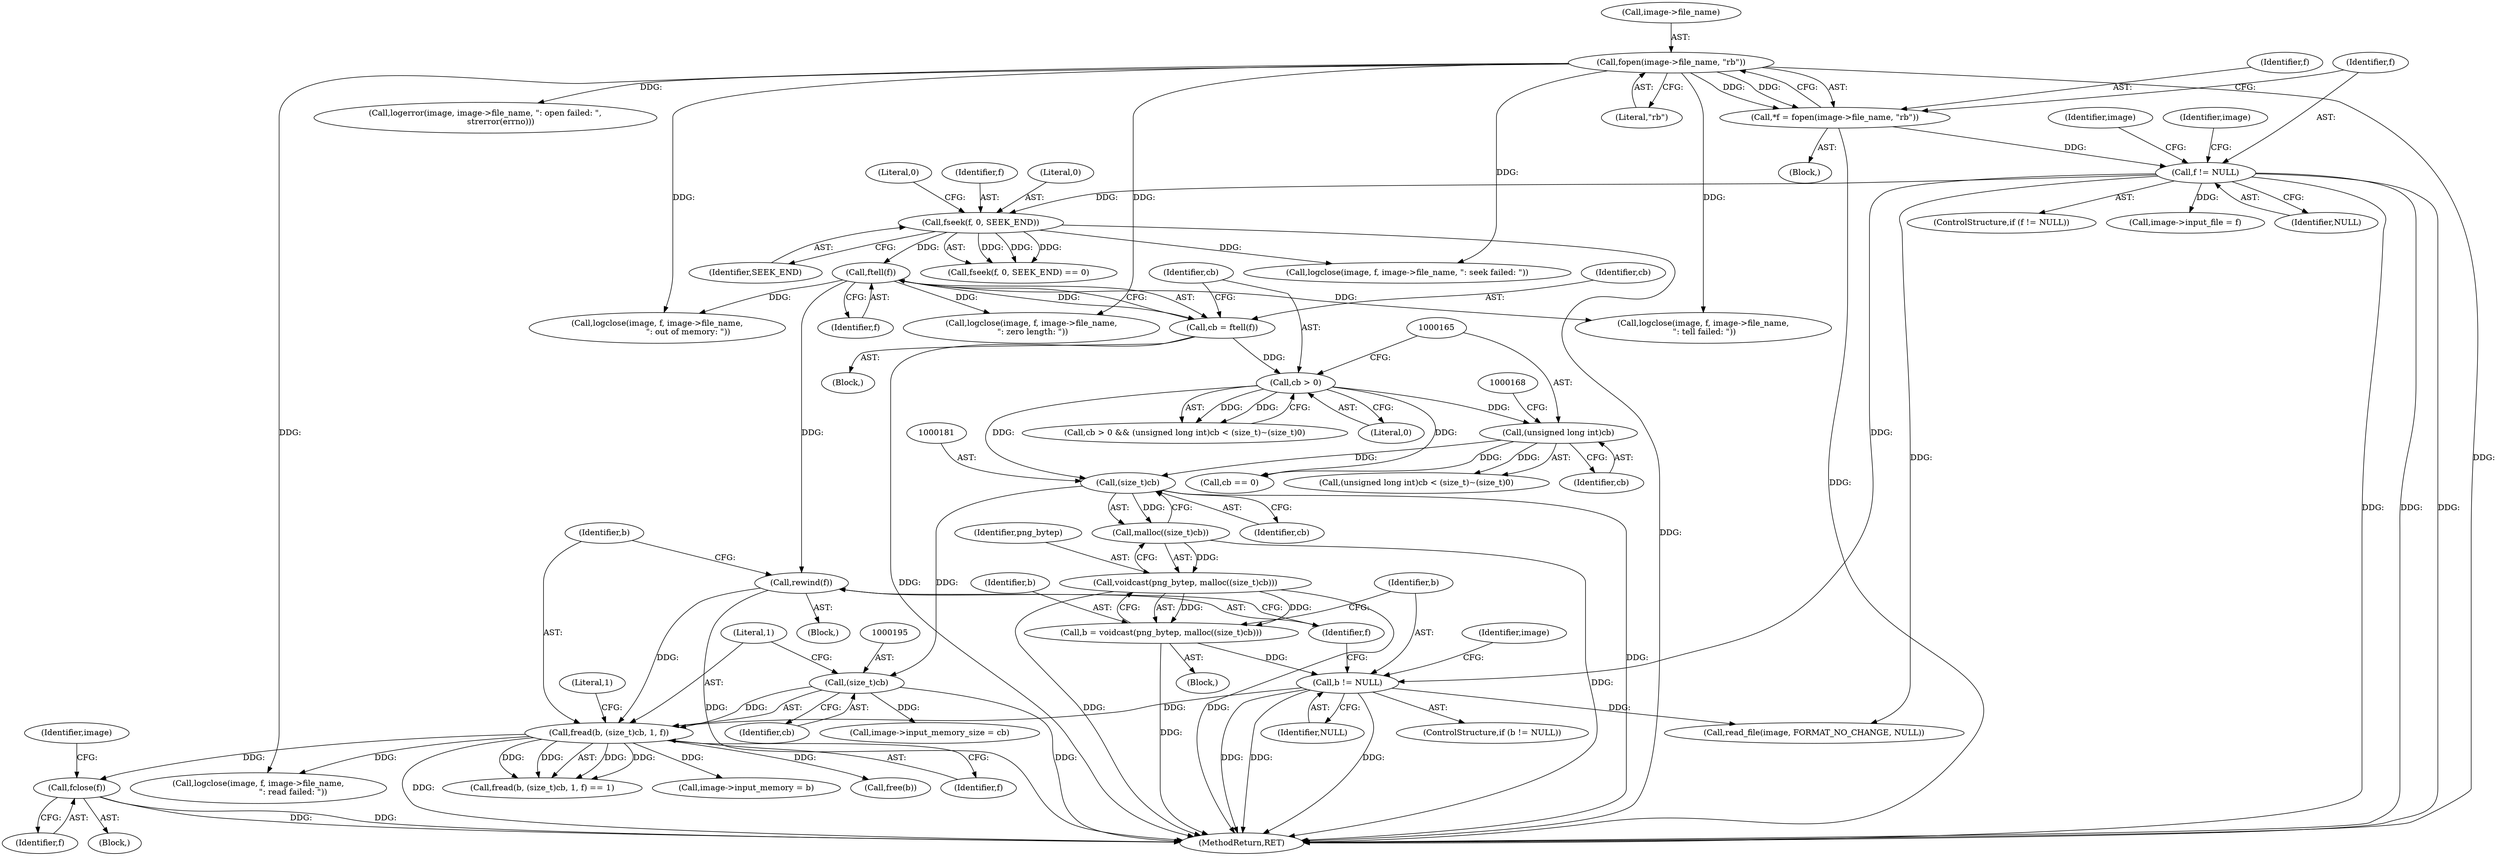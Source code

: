 digraph "0_Android_9d4853418ab2f754c2b63e091c29c5529b8b86ca_30@pointer" {
"1000201" [label="(Call,fclose(f))"];
"1000192" [label="(Call,fread(b, (size_t)cb, 1, f))"];
"1000184" [label="(Call,b != NULL)"];
"1000175" [label="(Call,b = voidcast(png_bytep, malloc((size_t)cb)))"];
"1000177" [label="(Call,voidcast(png_bytep, malloc((size_t)cb)))"];
"1000179" [label="(Call,malloc((size_t)cb))"];
"1000180" [label="(Call,(size_t)cb)"];
"1000164" [label="(Call,(unsigned long int)cb)"];
"1000160" [label="(Call,cb > 0)"];
"1000154" [label="(Call,cb = ftell(f))"];
"1000156" [label="(Call,ftell(f))"];
"1000147" [label="(Call,fseek(f, 0, SEEK_END))"];
"1000128" [label="(Call,f != NULL)"];
"1000120" [label="(Call,*f = fopen(image->file_name, \"rb\"))"];
"1000122" [label="(Call,fopen(image->file_name, \"rb\"))"];
"1000194" [label="(Call,(size_t)cb)"];
"1000188" [label="(Call,rewind(f))"];
"1000240" [label="(Call,logclose(image, f, image->file_name,\n \": zero length: \"))"];
"1000129" [label="(Identifier,f)"];
"1000189" [label="(Identifier,f)"];
"1000161" [label="(Identifier,cb)"];
"1000127" [label="(ControlStructure,if (f != NULL))"];
"1000178" [label="(Identifier,png_bytep)"];
"1000157" [label="(Identifier,f)"];
"1000202" [label="(Identifier,f)"];
"1000198" [label="(Identifier,f)"];
"1000267" [label="(Call,logerror(image, image->file_name, \": open failed: \",\n            strerror(errno)))"];
"1000191" [label="(Call,fread(b, (size_t)cb, 1, f) == 1)"];
"1000186" [label="(Identifier,NULL)"];
"1000200" [label="(Block,)"];
"1000197" [label="(Literal,1)"];
"1000160" [label="(Call,cb > 0)"];
"1000280" [label="(MethodReturn,RET)"];
"1000164" [label="(Call,(unsigned long int)cb)"];
"1000163" [label="(Call,(unsigned long int)cb < (size_t)~(size_t)0)"];
"1000276" [label="(Call,read_file(image, FORMAT_NO_CHANGE, NULL))"];
"1000128" [label="(Call,f != NULL)"];
"1000152" [label="(Block,)"];
"1000227" [label="(Call,logclose(image, f, image->file_name,\n                        \": out of memory: \"))"];
"1000150" [label="(Identifier,SEEK_END)"];
"1000258" [label="(Call,logclose(image, f, image->file_name, \": seek failed: \"))"];
"1000228" [label="(Identifier,image)"];
"1000182" [label="(Identifier,cb)"];
"1000166" [label="(Identifier,cb)"];
"1000156" [label="(Call,ftell(f))"];
"1000201" [label="(Call,fclose(f))"];
"1000180" [label="(Call,(size_t)cb)"];
"1000126" [label="(Literal,\"rb\")"];
"1000208" [label="(Call,image->input_memory = b)"];
"1000249" [label="(Call,logclose(image, f, image->file_name,\n \": tell failed: \"))"];
"1000123" [label="(Call,image->file_name)"];
"1000196" [label="(Identifier,cb)"];
"1000192" [label="(Call,fread(b, (size_t)cb, 1, f))"];
"1000187" [label="(Block,)"];
"1000218" [label="(Call,logclose(image, f, image->file_name,\n                           \": read failed: \"))"];
"1000135" [label="(Identifier,image)"];
"1000188" [label="(Call,rewind(f))"];
"1000194" [label="(Call,(size_t)cb)"];
"1000121" [label="(Identifier,f)"];
"1000184" [label="(Call,b != NULL)"];
"1000215" [label="(Call,free(b))"];
"1000148" [label="(Identifier,f)"];
"1000183" [label="(ControlStructure,if (b != NULL))"];
"1000179" [label="(Call,malloc((size_t)cb))"];
"1000173" [label="(Block,)"];
"1000159" [label="(Call,cb > 0 && (unsigned long int)cb < (size_t)~(size_t)0)"];
"1000155" [label="(Identifier,cb)"];
"1000203" [label="(Call,image->input_memory_size = cb)"];
"1000162" [label="(Literal,0)"];
"1000176" [label="(Identifier,b)"];
"1000120" [label="(Call,*f = fopen(image->file_name, \"rb\"))"];
"1000185" [label="(Identifier,b)"];
"1000175" [label="(Call,b = voidcast(png_bytep, malloc((size_t)cb)))"];
"1000154" [label="(Call,cb = ftell(f))"];
"1000146" [label="(Call,fseek(f, 0, SEEK_END) == 0)"];
"1000138" [label="(Call,image->input_file = f)"];
"1000122" [label="(Call,fopen(image->file_name, \"rb\"))"];
"1000236" [label="(Call,cb == 0)"];
"1000149" [label="(Literal,0)"];
"1000199" [label="(Literal,1)"];
"1000193" [label="(Identifier,b)"];
"1000268" [label="(Identifier,image)"];
"1000151" [label="(Literal,0)"];
"1000118" [label="(Block,)"];
"1000147" [label="(Call,fseek(f, 0, SEEK_END))"];
"1000177" [label="(Call,voidcast(png_bytep, malloc((size_t)cb)))"];
"1000130" [label="(Identifier,NULL)"];
"1000205" [label="(Identifier,image)"];
"1000201" -> "1000200"  [label="AST: "];
"1000201" -> "1000202"  [label="CFG: "];
"1000202" -> "1000201"  [label="AST: "];
"1000205" -> "1000201"  [label="CFG: "];
"1000201" -> "1000280"  [label="DDG: "];
"1000201" -> "1000280"  [label="DDG: "];
"1000192" -> "1000201"  [label="DDG: "];
"1000192" -> "1000191"  [label="AST: "];
"1000192" -> "1000198"  [label="CFG: "];
"1000193" -> "1000192"  [label="AST: "];
"1000194" -> "1000192"  [label="AST: "];
"1000197" -> "1000192"  [label="AST: "];
"1000198" -> "1000192"  [label="AST: "];
"1000199" -> "1000192"  [label="CFG: "];
"1000192" -> "1000280"  [label="DDG: "];
"1000192" -> "1000191"  [label="DDG: "];
"1000192" -> "1000191"  [label="DDG: "];
"1000192" -> "1000191"  [label="DDG: "];
"1000192" -> "1000191"  [label="DDG: "];
"1000184" -> "1000192"  [label="DDG: "];
"1000194" -> "1000192"  [label="DDG: "];
"1000188" -> "1000192"  [label="DDG: "];
"1000192" -> "1000208"  [label="DDG: "];
"1000192" -> "1000215"  [label="DDG: "];
"1000192" -> "1000218"  [label="DDG: "];
"1000184" -> "1000183"  [label="AST: "];
"1000184" -> "1000186"  [label="CFG: "];
"1000185" -> "1000184"  [label="AST: "];
"1000186" -> "1000184"  [label="AST: "];
"1000189" -> "1000184"  [label="CFG: "];
"1000228" -> "1000184"  [label="CFG: "];
"1000184" -> "1000280"  [label="DDG: "];
"1000184" -> "1000280"  [label="DDG: "];
"1000184" -> "1000280"  [label="DDG: "];
"1000175" -> "1000184"  [label="DDG: "];
"1000128" -> "1000184"  [label="DDG: "];
"1000184" -> "1000276"  [label="DDG: "];
"1000175" -> "1000173"  [label="AST: "];
"1000175" -> "1000177"  [label="CFG: "];
"1000176" -> "1000175"  [label="AST: "];
"1000177" -> "1000175"  [label="AST: "];
"1000185" -> "1000175"  [label="CFG: "];
"1000175" -> "1000280"  [label="DDG: "];
"1000177" -> "1000175"  [label="DDG: "];
"1000177" -> "1000175"  [label="DDG: "];
"1000177" -> "1000179"  [label="CFG: "];
"1000178" -> "1000177"  [label="AST: "];
"1000179" -> "1000177"  [label="AST: "];
"1000177" -> "1000280"  [label="DDG: "];
"1000177" -> "1000280"  [label="DDG: "];
"1000179" -> "1000177"  [label="DDG: "];
"1000179" -> "1000180"  [label="CFG: "];
"1000180" -> "1000179"  [label="AST: "];
"1000179" -> "1000280"  [label="DDG: "];
"1000180" -> "1000179"  [label="DDG: "];
"1000180" -> "1000182"  [label="CFG: "];
"1000181" -> "1000180"  [label="AST: "];
"1000182" -> "1000180"  [label="AST: "];
"1000180" -> "1000280"  [label="DDG: "];
"1000164" -> "1000180"  [label="DDG: "];
"1000160" -> "1000180"  [label="DDG: "];
"1000180" -> "1000194"  [label="DDG: "];
"1000164" -> "1000163"  [label="AST: "];
"1000164" -> "1000166"  [label="CFG: "];
"1000165" -> "1000164"  [label="AST: "];
"1000166" -> "1000164"  [label="AST: "];
"1000168" -> "1000164"  [label="CFG: "];
"1000164" -> "1000163"  [label="DDG: "];
"1000160" -> "1000164"  [label="DDG: "];
"1000164" -> "1000236"  [label="DDG: "];
"1000160" -> "1000159"  [label="AST: "];
"1000160" -> "1000162"  [label="CFG: "];
"1000161" -> "1000160"  [label="AST: "];
"1000162" -> "1000160"  [label="AST: "];
"1000165" -> "1000160"  [label="CFG: "];
"1000159" -> "1000160"  [label="CFG: "];
"1000160" -> "1000159"  [label="DDG: "];
"1000160" -> "1000159"  [label="DDG: "];
"1000154" -> "1000160"  [label="DDG: "];
"1000160" -> "1000236"  [label="DDG: "];
"1000154" -> "1000152"  [label="AST: "];
"1000154" -> "1000156"  [label="CFG: "];
"1000155" -> "1000154"  [label="AST: "];
"1000156" -> "1000154"  [label="AST: "];
"1000161" -> "1000154"  [label="CFG: "];
"1000154" -> "1000280"  [label="DDG: "];
"1000156" -> "1000154"  [label="DDG: "];
"1000156" -> "1000157"  [label="CFG: "];
"1000157" -> "1000156"  [label="AST: "];
"1000147" -> "1000156"  [label="DDG: "];
"1000156" -> "1000188"  [label="DDG: "];
"1000156" -> "1000227"  [label="DDG: "];
"1000156" -> "1000240"  [label="DDG: "];
"1000156" -> "1000249"  [label="DDG: "];
"1000147" -> "1000146"  [label="AST: "];
"1000147" -> "1000150"  [label="CFG: "];
"1000148" -> "1000147"  [label="AST: "];
"1000149" -> "1000147"  [label="AST: "];
"1000150" -> "1000147"  [label="AST: "];
"1000151" -> "1000147"  [label="CFG: "];
"1000147" -> "1000280"  [label="DDG: "];
"1000147" -> "1000146"  [label="DDG: "];
"1000147" -> "1000146"  [label="DDG: "];
"1000147" -> "1000146"  [label="DDG: "];
"1000128" -> "1000147"  [label="DDG: "];
"1000147" -> "1000258"  [label="DDG: "];
"1000128" -> "1000127"  [label="AST: "];
"1000128" -> "1000130"  [label="CFG: "];
"1000129" -> "1000128"  [label="AST: "];
"1000130" -> "1000128"  [label="AST: "];
"1000135" -> "1000128"  [label="CFG: "];
"1000268" -> "1000128"  [label="CFG: "];
"1000128" -> "1000280"  [label="DDG: "];
"1000128" -> "1000280"  [label="DDG: "];
"1000128" -> "1000280"  [label="DDG: "];
"1000120" -> "1000128"  [label="DDG: "];
"1000128" -> "1000138"  [label="DDG: "];
"1000128" -> "1000276"  [label="DDG: "];
"1000120" -> "1000118"  [label="AST: "];
"1000120" -> "1000122"  [label="CFG: "];
"1000121" -> "1000120"  [label="AST: "];
"1000122" -> "1000120"  [label="AST: "];
"1000129" -> "1000120"  [label="CFG: "];
"1000120" -> "1000280"  [label="DDG: "];
"1000122" -> "1000120"  [label="DDG: "];
"1000122" -> "1000120"  [label="DDG: "];
"1000122" -> "1000126"  [label="CFG: "];
"1000123" -> "1000122"  [label="AST: "];
"1000126" -> "1000122"  [label="AST: "];
"1000122" -> "1000280"  [label="DDG: "];
"1000122" -> "1000218"  [label="DDG: "];
"1000122" -> "1000227"  [label="DDG: "];
"1000122" -> "1000240"  [label="DDG: "];
"1000122" -> "1000249"  [label="DDG: "];
"1000122" -> "1000258"  [label="DDG: "];
"1000122" -> "1000267"  [label="DDG: "];
"1000194" -> "1000196"  [label="CFG: "];
"1000195" -> "1000194"  [label="AST: "];
"1000196" -> "1000194"  [label="AST: "];
"1000197" -> "1000194"  [label="CFG: "];
"1000194" -> "1000280"  [label="DDG: "];
"1000194" -> "1000203"  [label="DDG: "];
"1000188" -> "1000187"  [label="AST: "];
"1000188" -> "1000189"  [label="CFG: "];
"1000189" -> "1000188"  [label="AST: "];
"1000193" -> "1000188"  [label="CFG: "];
"1000188" -> "1000280"  [label="DDG: "];
}
